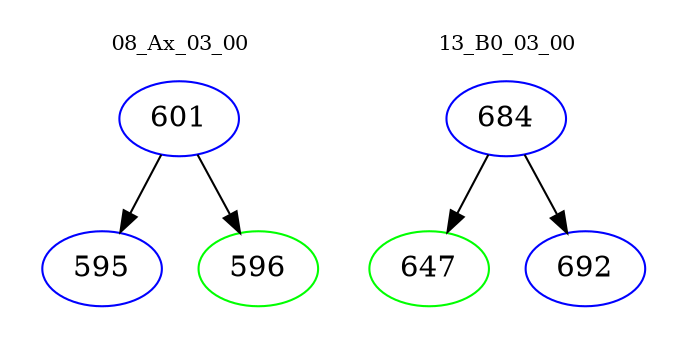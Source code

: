 digraph{
subgraph cluster_0 {
color = white
label = "08_Ax_03_00";
fontsize=10;
T0_601 [label="601", color="blue"]
T0_601 -> T0_595 [color="black"]
T0_595 [label="595", color="blue"]
T0_601 -> T0_596 [color="black"]
T0_596 [label="596", color="green"]
}
subgraph cluster_1 {
color = white
label = "13_B0_03_00";
fontsize=10;
T1_684 [label="684", color="blue"]
T1_684 -> T1_647 [color="black"]
T1_647 [label="647", color="green"]
T1_684 -> T1_692 [color="black"]
T1_692 [label="692", color="blue"]
}
}
